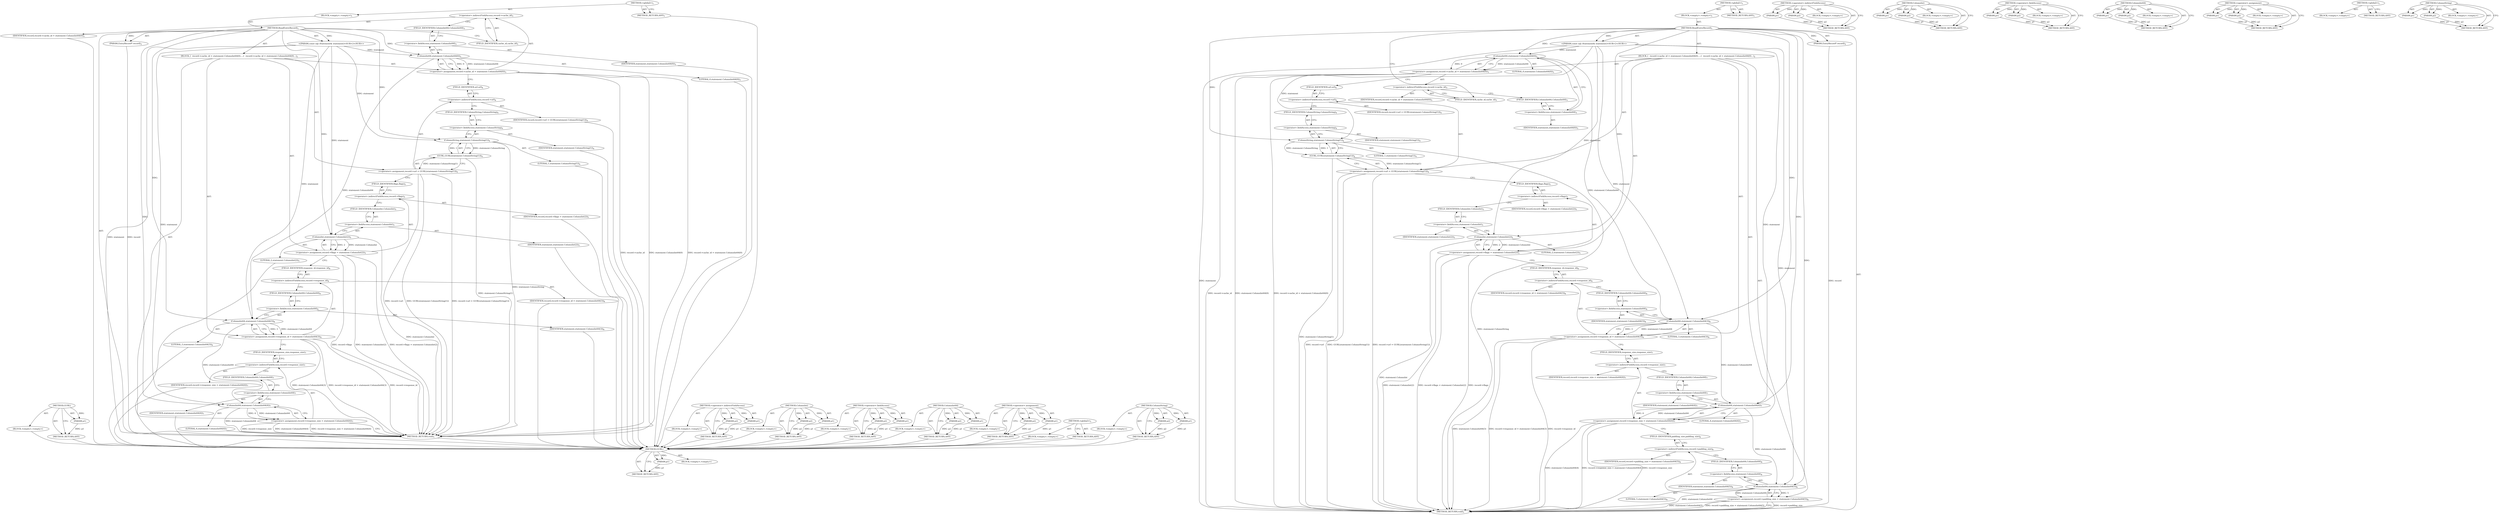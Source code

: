 digraph "ColumnString" {
vulnerable_99 [label=<(METHOD,GURL)>];
vulnerable_100 [label=<(PARAM,p1)>];
vulnerable_101 [label=<(BLOCK,&lt;empty&gt;,&lt;empty&gt;)>];
vulnerable_102 [label=<(METHOD_RETURN,ANY)>];
vulnerable_6 [label=<(METHOD,&lt;global&gt;)<SUB>1</SUB>>];
vulnerable_7 [label=<(BLOCK,&lt;empty&gt;,&lt;empty&gt;)<SUB>1</SUB>>];
vulnerable_8 [label=<(METHOD,ReadEntryRecord)<SUB>1</SUB>>];
vulnerable_9 [label="<(PARAM,const sql::Statement&amp; statement)<SUB>2</SUB>>"];
vulnerable_10 [label=<(PARAM,EntryRecord* record)<SUB>2</SUB>>];
vulnerable_11 [label=<(BLOCK,{
  record-&gt;cache_id = statement.ColumnInt64(0)...,{
  record-&gt;cache_id = statement.ColumnInt64(0)...)<SUB>2</SUB>>];
vulnerable_12 [label=<(&lt;operator&gt;.assignment,record-&gt;cache_id = statement.ColumnInt64(0))<SUB>3</SUB>>];
vulnerable_13 [label=<(&lt;operator&gt;.indirectFieldAccess,record-&gt;cache_id)<SUB>3</SUB>>];
vulnerable_14 [label=<(IDENTIFIER,record,record-&gt;cache_id = statement.ColumnInt64(0))<SUB>3</SUB>>];
vulnerable_15 [label=<(FIELD_IDENTIFIER,cache_id,cache_id)<SUB>3</SUB>>];
vulnerable_16 [label=<(ColumnInt64,statement.ColumnInt64(0))<SUB>3</SUB>>];
vulnerable_17 [label=<(&lt;operator&gt;.fieldAccess,statement.ColumnInt64)<SUB>3</SUB>>];
vulnerable_18 [label=<(IDENTIFIER,statement,statement.ColumnInt64(0))<SUB>3</SUB>>];
vulnerable_19 [label=<(FIELD_IDENTIFIER,ColumnInt64,ColumnInt64)<SUB>3</SUB>>];
vulnerable_20 [label=<(LITERAL,0,statement.ColumnInt64(0))<SUB>3</SUB>>];
vulnerable_21 [label=<(&lt;operator&gt;.assignment,record-&gt;url = GURL(statement.ColumnString(1)))<SUB>4</SUB>>];
vulnerable_22 [label=<(&lt;operator&gt;.indirectFieldAccess,record-&gt;url)<SUB>4</SUB>>];
vulnerable_23 [label=<(IDENTIFIER,record,record-&gt;url = GURL(statement.ColumnString(1)))<SUB>4</SUB>>];
vulnerable_24 [label=<(FIELD_IDENTIFIER,url,url)<SUB>4</SUB>>];
vulnerable_25 [label=<(GURL,GURL(statement.ColumnString(1)))<SUB>4</SUB>>];
vulnerable_26 [label=<(ColumnString,statement.ColumnString(1))<SUB>4</SUB>>];
vulnerable_27 [label=<(&lt;operator&gt;.fieldAccess,statement.ColumnString)<SUB>4</SUB>>];
vulnerable_28 [label=<(IDENTIFIER,statement,statement.ColumnString(1))<SUB>4</SUB>>];
vulnerable_29 [label=<(FIELD_IDENTIFIER,ColumnString,ColumnString)<SUB>4</SUB>>];
vulnerable_30 [label=<(LITERAL,1,statement.ColumnString(1))<SUB>4</SUB>>];
vulnerable_31 [label=<(&lt;operator&gt;.assignment,record-&gt;flags = statement.ColumnInt(2))<SUB>5</SUB>>];
vulnerable_32 [label=<(&lt;operator&gt;.indirectFieldAccess,record-&gt;flags)<SUB>5</SUB>>];
vulnerable_33 [label=<(IDENTIFIER,record,record-&gt;flags = statement.ColumnInt(2))<SUB>5</SUB>>];
vulnerable_34 [label=<(FIELD_IDENTIFIER,flags,flags)<SUB>5</SUB>>];
vulnerable_35 [label=<(ColumnInt,statement.ColumnInt(2))<SUB>5</SUB>>];
vulnerable_36 [label=<(&lt;operator&gt;.fieldAccess,statement.ColumnInt)<SUB>5</SUB>>];
vulnerable_37 [label=<(IDENTIFIER,statement,statement.ColumnInt(2))<SUB>5</SUB>>];
vulnerable_38 [label=<(FIELD_IDENTIFIER,ColumnInt,ColumnInt)<SUB>5</SUB>>];
vulnerable_39 [label=<(LITERAL,2,statement.ColumnInt(2))<SUB>5</SUB>>];
vulnerable_40 [label=<(&lt;operator&gt;.assignment,record-&gt;response_id = statement.ColumnInt64(3))<SUB>6</SUB>>];
vulnerable_41 [label=<(&lt;operator&gt;.indirectFieldAccess,record-&gt;response_id)<SUB>6</SUB>>];
vulnerable_42 [label=<(IDENTIFIER,record,record-&gt;response_id = statement.ColumnInt64(3))<SUB>6</SUB>>];
vulnerable_43 [label=<(FIELD_IDENTIFIER,response_id,response_id)<SUB>6</SUB>>];
vulnerable_44 [label=<(ColumnInt64,statement.ColumnInt64(3))<SUB>6</SUB>>];
vulnerable_45 [label=<(&lt;operator&gt;.fieldAccess,statement.ColumnInt64)<SUB>6</SUB>>];
vulnerable_46 [label=<(IDENTIFIER,statement,statement.ColumnInt64(3))<SUB>6</SUB>>];
vulnerable_47 [label=<(FIELD_IDENTIFIER,ColumnInt64,ColumnInt64)<SUB>6</SUB>>];
vulnerable_48 [label=<(LITERAL,3,statement.ColumnInt64(3))<SUB>6</SUB>>];
vulnerable_49 [label=<(&lt;operator&gt;.assignment,record-&gt;response_size = statement.ColumnInt64(4))<SUB>7</SUB>>];
vulnerable_50 [label=<(&lt;operator&gt;.indirectFieldAccess,record-&gt;response_size)<SUB>7</SUB>>];
vulnerable_51 [label=<(IDENTIFIER,record,record-&gt;response_size = statement.ColumnInt64(4))<SUB>7</SUB>>];
vulnerable_52 [label=<(FIELD_IDENTIFIER,response_size,response_size)<SUB>7</SUB>>];
vulnerable_53 [label=<(ColumnInt64,statement.ColumnInt64(4))<SUB>7</SUB>>];
vulnerable_54 [label=<(&lt;operator&gt;.fieldAccess,statement.ColumnInt64)<SUB>7</SUB>>];
vulnerable_55 [label=<(IDENTIFIER,statement,statement.ColumnInt64(4))<SUB>7</SUB>>];
vulnerable_56 [label=<(FIELD_IDENTIFIER,ColumnInt64,ColumnInt64)<SUB>7</SUB>>];
vulnerable_57 [label=<(LITERAL,4,statement.ColumnInt64(4))<SUB>7</SUB>>];
vulnerable_58 [label=<(METHOD_RETURN,void)<SUB>1</SUB>>];
vulnerable_60 [label=<(METHOD_RETURN,ANY)<SUB>1</SUB>>];
vulnerable_84 [label=<(METHOD,&lt;operator&gt;.indirectFieldAccess)>];
vulnerable_85 [label=<(PARAM,p1)>];
vulnerable_86 [label=<(PARAM,p2)>];
vulnerable_87 [label=<(BLOCK,&lt;empty&gt;,&lt;empty&gt;)>];
vulnerable_88 [label=<(METHOD_RETURN,ANY)>];
vulnerable_108 [label=<(METHOD,ColumnInt)>];
vulnerable_109 [label=<(PARAM,p1)>];
vulnerable_110 [label=<(PARAM,p2)>];
vulnerable_111 [label=<(BLOCK,&lt;empty&gt;,&lt;empty&gt;)>];
vulnerable_112 [label=<(METHOD_RETURN,ANY)>];
vulnerable_94 [label=<(METHOD,&lt;operator&gt;.fieldAccess)>];
vulnerable_95 [label=<(PARAM,p1)>];
vulnerable_96 [label=<(PARAM,p2)>];
vulnerable_97 [label=<(BLOCK,&lt;empty&gt;,&lt;empty&gt;)>];
vulnerable_98 [label=<(METHOD_RETURN,ANY)>];
vulnerable_89 [label=<(METHOD,ColumnInt64)>];
vulnerable_90 [label=<(PARAM,p1)>];
vulnerable_91 [label=<(PARAM,p2)>];
vulnerable_92 [label=<(BLOCK,&lt;empty&gt;,&lt;empty&gt;)>];
vulnerable_93 [label=<(METHOD_RETURN,ANY)>];
vulnerable_79 [label=<(METHOD,&lt;operator&gt;.assignment)>];
vulnerable_80 [label=<(PARAM,p1)>];
vulnerable_81 [label=<(PARAM,p2)>];
vulnerable_82 [label=<(BLOCK,&lt;empty&gt;,&lt;empty&gt;)>];
vulnerable_83 [label=<(METHOD_RETURN,ANY)>];
vulnerable_73 [label=<(METHOD,&lt;global&gt;)<SUB>1</SUB>>];
vulnerable_74 [label=<(BLOCK,&lt;empty&gt;,&lt;empty&gt;)>];
vulnerable_75 [label=<(METHOD_RETURN,ANY)>];
vulnerable_103 [label=<(METHOD,ColumnString)>];
vulnerable_104 [label=<(PARAM,p1)>];
vulnerable_105 [label=<(PARAM,p2)>];
vulnerable_106 [label=<(BLOCK,&lt;empty&gt;,&lt;empty&gt;)>];
vulnerable_107 [label=<(METHOD_RETURN,ANY)>];
fixed_108 [label=<(METHOD,GURL)>];
fixed_109 [label=<(PARAM,p1)>];
fixed_110 [label=<(BLOCK,&lt;empty&gt;,&lt;empty&gt;)>];
fixed_111 [label=<(METHOD_RETURN,ANY)>];
fixed_6 [label=<(METHOD,&lt;global&gt;)<SUB>1</SUB>>];
fixed_7 [label=<(BLOCK,&lt;empty&gt;,&lt;empty&gt;)<SUB>1</SUB>>];
fixed_8 [label=<(METHOD,ReadEntryRecord)<SUB>1</SUB>>];
fixed_9 [label="<(PARAM,const sql::Statement&amp; statement)<SUB>2</SUB>>"];
fixed_10 [label=<(PARAM,EntryRecord* record)<SUB>2</SUB>>];
fixed_11 [label=<(BLOCK,{
  record-&gt;cache_id = statement.ColumnInt64(0)...,{
  record-&gt;cache_id = statement.ColumnInt64(0)...)<SUB>2</SUB>>];
fixed_12 [label=<(&lt;operator&gt;.assignment,record-&gt;cache_id = statement.ColumnInt64(0))<SUB>3</SUB>>];
fixed_13 [label=<(&lt;operator&gt;.indirectFieldAccess,record-&gt;cache_id)<SUB>3</SUB>>];
fixed_14 [label=<(IDENTIFIER,record,record-&gt;cache_id = statement.ColumnInt64(0))<SUB>3</SUB>>];
fixed_15 [label=<(FIELD_IDENTIFIER,cache_id,cache_id)<SUB>3</SUB>>];
fixed_16 [label=<(ColumnInt64,statement.ColumnInt64(0))<SUB>3</SUB>>];
fixed_17 [label=<(&lt;operator&gt;.fieldAccess,statement.ColumnInt64)<SUB>3</SUB>>];
fixed_18 [label=<(IDENTIFIER,statement,statement.ColumnInt64(0))<SUB>3</SUB>>];
fixed_19 [label=<(FIELD_IDENTIFIER,ColumnInt64,ColumnInt64)<SUB>3</SUB>>];
fixed_20 [label=<(LITERAL,0,statement.ColumnInt64(0))<SUB>3</SUB>>];
fixed_21 [label=<(&lt;operator&gt;.assignment,record-&gt;url = GURL(statement.ColumnString(1)))<SUB>4</SUB>>];
fixed_22 [label=<(&lt;operator&gt;.indirectFieldAccess,record-&gt;url)<SUB>4</SUB>>];
fixed_23 [label=<(IDENTIFIER,record,record-&gt;url = GURL(statement.ColumnString(1)))<SUB>4</SUB>>];
fixed_24 [label=<(FIELD_IDENTIFIER,url,url)<SUB>4</SUB>>];
fixed_25 [label=<(GURL,GURL(statement.ColumnString(1)))<SUB>4</SUB>>];
fixed_26 [label=<(ColumnString,statement.ColumnString(1))<SUB>4</SUB>>];
fixed_27 [label=<(&lt;operator&gt;.fieldAccess,statement.ColumnString)<SUB>4</SUB>>];
fixed_28 [label=<(IDENTIFIER,statement,statement.ColumnString(1))<SUB>4</SUB>>];
fixed_29 [label=<(FIELD_IDENTIFIER,ColumnString,ColumnString)<SUB>4</SUB>>];
fixed_30 [label=<(LITERAL,1,statement.ColumnString(1))<SUB>4</SUB>>];
fixed_31 [label=<(&lt;operator&gt;.assignment,record-&gt;flags = statement.ColumnInt(2))<SUB>5</SUB>>];
fixed_32 [label=<(&lt;operator&gt;.indirectFieldAccess,record-&gt;flags)<SUB>5</SUB>>];
fixed_33 [label=<(IDENTIFIER,record,record-&gt;flags = statement.ColumnInt(2))<SUB>5</SUB>>];
fixed_34 [label=<(FIELD_IDENTIFIER,flags,flags)<SUB>5</SUB>>];
fixed_35 [label=<(ColumnInt,statement.ColumnInt(2))<SUB>5</SUB>>];
fixed_36 [label=<(&lt;operator&gt;.fieldAccess,statement.ColumnInt)<SUB>5</SUB>>];
fixed_37 [label=<(IDENTIFIER,statement,statement.ColumnInt(2))<SUB>5</SUB>>];
fixed_38 [label=<(FIELD_IDENTIFIER,ColumnInt,ColumnInt)<SUB>5</SUB>>];
fixed_39 [label=<(LITERAL,2,statement.ColumnInt(2))<SUB>5</SUB>>];
fixed_40 [label=<(&lt;operator&gt;.assignment,record-&gt;response_id = statement.ColumnInt64(3))<SUB>6</SUB>>];
fixed_41 [label=<(&lt;operator&gt;.indirectFieldAccess,record-&gt;response_id)<SUB>6</SUB>>];
fixed_42 [label=<(IDENTIFIER,record,record-&gt;response_id = statement.ColumnInt64(3))<SUB>6</SUB>>];
fixed_43 [label=<(FIELD_IDENTIFIER,response_id,response_id)<SUB>6</SUB>>];
fixed_44 [label=<(ColumnInt64,statement.ColumnInt64(3))<SUB>6</SUB>>];
fixed_45 [label=<(&lt;operator&gt;.fieldAccess,statement.ColumnInt64)<SUB>6</SUB>>];
fixed_46 [label=<(IDENTIFIER,statement,statement.ColumnInt64(3))<SUB>6</SUB>>];
fixed_47 [label=<(FIELD_IDENTIFIER,ColumnInt64,ColumnInt64)<SUB>6</SUB>>];
fixed_48 [label=<(LITERAL,3,statement.ColumnInt64(3))<SUB>6</SUB>>];
fixed_49 [label=<(&lt;operator&gt;.assignment,record-&gt;response_size = statement.ColumnInt64(4))<SUB>7</SUB>>];
fixed_50 [label=<(&lt;operator&gt;.indirectFieldAccess,record-&gt;response_size)<SUB>7</SUB>>];
fixed_51 [label=<(IDENTIFIER,record,record-&gt;response_size = statement.ColumnInt64(4))<SUB>7</SUB>>];
fixed_52 [label=<(FIELD_IDENTIFIER,response_size,response_size)<SUB>7</SUB>>];
fixed_53 [label=<(ColumnInt64,statement.ColumnInt64(4))<SUB>7</SUB>>];
fixed_54 [label=<(&lt;operator&gt;.fieldAccess,statement.ColumnInt64)<SUB>7</SUB>>];
fixed_55 [label=<(IDENTIFIER,statement,statement.ColumnInt64(4))<SUB>7</SUB>>];
fixed_56 [label=<(FIELD_IDENTIFIER,ColumnInt64,ColumnInt64)<SUB>7</SUB>>];
fixed_57 [label=<(LITERAL,4,statement.ColumnInt64(4))<SUB>7</SUB>>];
fixed_58 [label=<(&lt;operator&gt;.assignment,record-&gt;padding_size = statement.ColumnInt64(5))<SUB>8</SUB>>];
fixed_59 [label=<(&lt;operator&gt;.indirectFieldAccess,record-&gt;padding_size)<SUB>8</SUB>>];
fixed_60 [label=<(IDENTIFIER,record,record-&gt;padding_size = statement.ColumnInt64(5))<SUB>8</SUB>>];
fixed_61 [label=<(FIELD_IDENTIFIER,padding_size,padding_size)<SUB>8</SUB>>];
fixed_62 [label=<(ColumnInt64,statement.ColumnInt64(5))<SUB>8</SUB>>];
fixed_63 [label=<(&lt;operator&gt;.fieldAccess,statement.ColumnInt64)<SUB>8</SUB>>];
fixed_64 [label=<(IDENTIFIER,statement,statement.ColumnInt64(5))<SUB>8</SUB>>];
fixed_65 [label=<(FIELD_IDENTIFIER,ColumnInt64,ColumnInt64)<SUB>8</SUB>>];
fixed_66 [label=<(LITERAL,5,statement.ColumnInt64(5))<SUB>8</SUB>>];
fixed_67 [label=<(METHOD_RETURN,void)<SUB>1</SUB>>];
fixed_69 [label=<(METHOD_RETURN,ANY)<SUB>1</SUB>>];
fixed_93 [label=<(METHOD,&lt;operator&gt;.indirectFieldAccess)>];
fixed_94 [label=<(PARAM,p1)>];
fixed_95 [label=<(PARAM,p2)>];
fixed_96 [label=<(BLOCK,&lt;empty&gt;,&lt;empty&gt;)>];
fixed_97 [label=<(METHOD_RETURN,ANY)>];
fixed_117 [label=<(METHOD,ColumnInt)>];
fixed_118 [label=<(PARAM,p1)>];
fixed_119 [label=<(PARAM,p2)>];
fixed_120 [label=<(BLOCK,&lt;empty&gt;,&lt;empty&gt;)>];
fixed_121 [label=<(METHOD_RETURN,ANY)>];
fixed_103 [label=<(METHOD,&lt;operator&gt;.fieldAccess)>];
fixed_104 [label=<(PARAM,p1)>];
fixed_105 [label=<(PARAM,p2)>];
fixed_106 [label=<(BLOCK,&lt;empty&gt;,&lt;empty&gt;)>];
fixed_107 [label=<(METHOD_RETURN,ANY)>];
fixed_98 [label=<(METHOD,ColumnInt64)>];
fixed_99 [label=<(PARAM,p1)>];
fixed_100 [label=<(PARAM,p2)>];
fixed_101 [label=<(BLOCK,&lt;empty&gt;,&lt;empty&gt;)>];
fixed_102 [label=<(METHOD_RETURN,ANY)>];
fixed_88 [label=<(METHOD,&lt;operator&gt;.assignment)>];
fixed_89 [label=<(PARAM,p1)>];
fixed_90 [label=<(PARAM,p2)>];
fixed_91 [label=<(BLOCK,&lt;empty&gt;,&lt;empty&gt;)>];
fixed_92 [label=<(METHOD_RETURN,ANY)>];
fixed_82 [label=<(METHOD,&lt;global&gt;)<SUB>1</SUB>>];
fixed_83 [label=<(BLOCK,&lt;empty&gt;,&lt;empty&gt;)>];
fixed_84 [label=<(METHOD_RETURN,ANY)>];
fixed_112 [label=<(METHOD,ColumnString)>];
fixed_113 [label=<(PARAM,p1)>];
fixed_114 [label=<(PARAM,p2)>];
fixed_115 [label=<(BLOCK,&lt;empty&gt;,&lt;empty&gt;)>];
fixed_116 [label=<(METHOD_RETURN,ANY)>];
vulnerable_99 -> vulnerable_100  [key=0, label="AST: "];
vulnerable_99 -> vulnerable_100  [key=1, label="DDG: "];
vulnerable_99 -> vulnerable_101  [key=0, label="AST: "];
vulnerable_99 -> vulnerable_102  [key=0, label="AST: "];
vulnerable_99 -> vulnerable_102  [key=1, label="CFG: "];
vulnerable_100 -> vulnerable_102  [key=0, label="DDG: p1"];
vulnerable_101 -> fixed_108  [key=0];
vulnerable_102 -> fixed_108  [key=0];
vulnerable_6 -> vulnerable_7  [key=0, label="AST: "];
vulnerable_6 -> vulnerable_60  [key=0, label="AST: "];
vulnerable_6 -> vulnerable_60  [key=1, label="CFG: "];
vulnerable_7 -> vulnerable_8  [key=0, label="AST: "];
vulnerable_8 -> vulnerable_9  [key=0, label="AST: "];
vulnerable_8 -> vulnerable_9  [key=1, label="DDG: "];
vulnerable_8 -> vulnerable_10  [key=0, label="AST: "];
vulnerable_8 -> vulnerable_10  [key=1, label="DDG: "];
vulnerable_8 -> vulnerable_11  [key=0, label="AST: "];
vulnerable_8 -> vulnerable_58  [key=0, label="AST: "];
vulnerable_8 -> vulnerable_15  [key=0, label="CFG: "];
vulnerable_8 -> vulnerable_16  [key=0, label="DDG: "];
vulnerable_8 -> vulnerable_35  [key=0, label="DDG: "];
vulnerable_8 -> vulnerable_44  [key=0, label="DDG: "];
vulnerable_8 -> vulnerable_53  [key=0, label="DDG: "];
vulnerable_8 -> vulnerable_26  [key=0, label="DDG: "];
vulnerable_9 -> vulnerable_58  [key=0, label="DDG: statement"];
vulnerable_9 -> vulnerable_16  [key=0, label="DDG: statement"];
vulnerable_9 -> vulnerable_35  [key=0, label="DDG: statement"];
vulnerable_9 -> vulnerable_44  [key=0, label="DDG: statement"];
vulnerable_9 -> vulnerable_53  [key=0, label="DDG: statement"];
vulnerable_9 -> vulnerable_26  [key=0, label="DDG: statement"];
vulnerable_10 -> vulnerable_58  [key=0, label="DDG: record"];
vulnerable_11 -> vulnerable_12  [key=0, label="AST: "];
vulnerable_11 -> vulnerable_21  [key=0, label="AST: "];
vulnerable_11 -> vulnerable_31  [key=0, label="AST: "];
vulnerable_11 -> vulnerable_40  [key=0, label="AST: "];
vulnerable_11 -> vulnerable_49  [key=0, label="AST: "];
vulnerable_12 -> vulnerable_13  [key=0, label="AST: "];
vulnerable_12 -> vulnerable_16  [key=0, label="AST: "];
vulnerable_12 -> vulnerable_24  [key=0, label="CFG: "];
vulnerable_12 -> vulnerable_58  [key=0, label="DDG: record-&gt;cache_id"];
vulnerable_12 -> vulnerable_58  [key=1, label="DDG: statement.ColumnInt64(0)"];
vulnerable_12 -> vulnerable_58  [key=2, label="DDG: record-&gt;cache_id = statement.ColumnInt64(0)"];
vulnerable_13 -> vulnerable_14  [key=0, label="AST: "];
vulnerable_13 -> vulnerable_15  [key=0, label="AST: "];
vulnerable_13 -> vulnerable_19  [key=0, label="CFG: "];
vulnerable_14 -> fixed_108  [key=0];
vulnerable_15 -> vulnerable_13  [key=0, label="CFG: "];
vulnerable_16 -> vulnerable_17  [key=0, label="AST: "];
vulnerable_16 -> vulnerable_20  [key=0, label="AST: "];
vulnerable_16 -> vulnerable_12  [key=0, label="CFG: "];
vulnerable_16 -> vulnerable_12  [key=1, label="DDG: statement.ColumnInt64"];
vulnerable_16 -> vulnerable_12  [key=2, label="DDG: 0"];
vulnerable_16 -> vulnerable_44  [key=0, label="DDG: statement.ColumnInt64"];
vulnerable_17 -> vulnerable_18  [key=0, label="AST: "];
vulnerable_17 -> vulnerable_19  [key=0, label="AST: "];
vulnerable_17 -> vulnerable_16  [key=0, label="CFG: "];
vulnerable_18 -> fixed_108  [key=0];
vulnerable_19 -> vulnerable_17  [key=0, label="CFG: "];
vulnerable_20 -> fixed_108  [key=0];
vulnerable_21 -> vulnerable_22  [key=0, label="AST: "];
vulnerable_21 -> vulnerable_25  [key=0, label="AST: "];
vulnerable_21 -> vulnerable_34  [key=0, label="CFG: "];
vulnerable_21 -> vulnerable_58  [key=0, label="DDG: record-&gt;url"];
vulnerable_21 -> vulnerable_58  [key=1, label="DDG: GURL(statement.ColumnString(1))"];
vulnerable_21 -> vulnerable_58  [key=2, label="DDG: record-&gt;url = GURL(statement.ColumnString(1))"];
vulnerable_22 -> vulnerable_23  [key=0, label="AST: "];
vulnerable_22 -> vulnerable_24  [key=0, label="AST: "];
vulnerable_22 -> vulnerable_29  [key=0, label="CFG: "];
vulnerable_23 -> fixed_108  [key=0];
vulnerable_24 -> vulnerable_22  [key=0, label="CFG: "];
vulnerable_25 -> vulnerable_26  [key=0, label="AST: "];
vulnerable_25 -> vulnerable_21  [key=0, label="CFG: "];
vulnerable_25 -> vulnerable_21  [key=1, label="DDG: statement.ColumnString(1)"];
vulnerable_25 -> vulnerable_58  [key=0, label="DDG: statement.ColumnString(1)"];
vulnerable_26 -> vulnerable_27  [key=0, label="AST: "];
vulnerable_26 -> vulnerable_30  [key=0, label="AST: "];
vulnerable_26 -> vulnerable_25  [key=0, label="CFG: "];
vulnerable_26 -> vulnerable_25  [key=1, label="DDG: statement.ColumnString"];
vulnerable_26 -> vulnerable_25  [key=2, label="DDG: 1"];
vulnerable_26 -> vulnerable_58  [key=0, label="DDG: statement.ColumnString"];
vulnerable_27 -> vulnerable_28  [key=0, label="AST: "];
vulnerable_27 -> vulnerable_29  [key=0, label="AST: "];
vulnerable_27 -> vulnerable_26  [key=0, label="CFG: "];
vulnerable_28 -> fixed_108  [key=0];
vulnerable_29 -> vulnerable_27  [key=0, label="CFG: "];
vulnerable_30 -> fixed_108  [key=0];
vulnerable_31 -> vulnerable_32  [key=0, label="AST: "];
vulnerable_31 -> vulnerable_35  [key=0, label="AST: "];
vulnerable_31 -> vulnerable_43  [key=0, label="CFG: "];
vulnerable_31 -> vulnerable_58  [key=0, label="DDG: record-&gt;flags"];
vulnerable_31 -> vulnerable_58  [key=1, label="DDG: statement.ColumnInt(2)"];
vulnerable_31 -> vulnerable_58  [key=2, label="DDG: record-&gt;flags = statement.ColumnInt(2)"];
vulnerable_32 -> vulnerable_33  [key=0, label="AST: "];
vulnerable_32 -> vulnerable_34  [key=0, label="AST: "];
vulnerable_32 -> vulnerable_38  [key=0, label="CFG: "];
vulnerable_33 -> fixed_108  [key=0];
vulnerable_34 -> vulnerable_32  [key=0, label="CFG: "];
vulnerable_35 -> vulnerable_36  [key=0, label="AST: "];
vulnerable_35 -> vulnerable_39  [key=0, label="AST: "];
vulnerable_35 -> vulnerable_31  [key=0, label="CFG: "];
vulnerable_35 -> vulnerable_31  [key=1, label="DDG: statement.ColumnInt"];
vulnerable_35 -> vulnerable_31  [key=2, label="DDG: 2"];
vulnerable_35 -> vulnerable_58  [key=0, label="DDG: statement.ColumnInt"];
vulnerable_36 -> vulnerable_37  [key=0, label="AST: "];
vulnerable_36 -> vulnerable_38  [key=0, label="AST: "];
vulnerable_36 -> vulnerable_35  [key=0, label="CFG: "];
vulnerable_37 -> fixed_108  [key=0];
vulnerable_38 -> vulnerable_36  [key=0, label="CFG: "];
vulnerable_39 -> fixed_108  [key=0];
vulnerable_40 -> vulnerable_41  [key=0, label="AST: "];
vulnerable_40 -> vulnerable_44  [key=0, label="AST: "];
vulnerable_40 -> vulnerable_52  [key=0, label="CFG: "];
vulnerable_40 -> vulnerable_58  [key=0, label="DDG: record-&gt;response_id"];
vulnerable_40 -> vulnerable_58  [key=1, label="DDG: statement.ColumnInt64(3)"];
vulnerable_40 -> vulnerable_58  [key=2, label="DDG: record-&gt;response_id = statement.ColumnInt64(3)"];
vulnerable_41 -> vulnerable_42  [key=0, label="AST: "];
vulnerable_41 -> vulnerable_43  [key=0, label="AST: "];
vulnerable_41 -> vulnerable_47  [key=0, label="CFG: "];
vulnerable_42 -> fixed_108  [key=0];
vulnerable_43 -> vulnerable_41  [key=0, label="CFG: "];
vulnerable_44 -> vulnerable_45  [key=0, label="AST: "];
vulnerable_44 -> vulnerable_48  [key=0, label="AST: "];
vulnerable_44 -> vulnerable_40  [key=0, label="CFG: "];
vulnerable_44 -> vulnerable_40  [key=1, label="DDG: statement.ColumnInt64"];
vulnerable_44 -> vulnerable_40  [key=2, label="DDG: 3"];
vulnerable_44 -> vulnerable_53  [key=0, label="DDG: statement.ColumnInt64"];
vulnerable_45 -> vulnerable_46  [key=0, label="AST: "];
vulnerable_45 -> vulnerable_47  [key=0, label="AST: "];
vulnerable_45 -> vulnerable_44  [key=0, label="CFG: "];
vulnerable_46 -> fixed_108  [key=0];
vulnerable_47 -> vulnerable_45  [key=0, label="CFG: "];
vulnerable_48 -> fixed_108  [key=0];
vulnerable_49 -> vulnerable_50  [key=0, label="AST: "];
vulnerable_49 -> vulnerable_53  [key=0, label="AST: "];
vulnerable_49 -> vulnerable_58  [key=0, label="CFG: "];
vulnerable_49 -> vulnerable_58  [key=1, label="DDG: record-&gt;response_size"];
vulnerable_49 -> vulnerable_58  [key=2, label="DDG: statement.ColumnInt64(4)"];
vulnerable_49 -> vulnerable_58  [key=3, label="DDG: record-&gt;response_size = statement.ColumnInt64(4)"];
vulnerable_50 -> vulnerable_51  [key=0, label="AST: "];
vulnerable_50 -> vulnerable_52  [key=0, label="AST: "];
vulnerable_50 -> vulnerable_56  [key=0, label="CFG: "];
vulnerable_51 -> fixed_108  [key=0];
vulnerable_52 -> vulnerable_50  [key=0, label="CFG: "];
vulnerable_53 -> vulnerable_54  [key=0, label="AST: "];
vulnerable_53 -> vulnerable_57  [key=0, label="AST: "];
vulnerable_53 -> vulnerable_49  [key=0, label="CFG: "];
vulnerable_53 -> vulnerable_49  [key=1, label="DDG: statement.ColumnInt64"];
vulnerable_53 -> vulnerable_49  [key=2, label="DDG: 4"];
vulnerable_53 -> vulnerable_58  [key=0, label="DDG: statement.ColumnInt64"];
vulnerable_54 -> vulnerable_55  [key=0, label="AST: "];
vulnerable_54 -> vulnerable_56  [key=0, label="AST: "];
vulnerable_54 -> vulnerable_53  [key=0, label="CFG: "];
vulnerable_55 -> fixed_108  [key=0];
vulnerable_56 -> vulnerable_54  [key=0, label="CFG: "];
vulnerable_57 -> fixed_108  [key=0];
vulnerable_58 -> fixed_108  [key=0];
vulnerable_60 -> fixed_108  [key=0];
vulnerable_84 -> vulnerable_85  [key=0, label="AST: "];
vulnerable_84 -> vulnerable_85  [key=1, label="DDG: "];
vulnerable_84 -> vulnerable_87  [key=0, label="AST: "];
vulnerable_84 -> vulnerable_86  [key=0, label="AST: "];
vulnerable_84 -> vulnerable_86  [key=1, label="DDG: "];
vulnerable_84 -> vulnerable_88  [key=0, label="AST: "];
vulnerable_84 -> vulnerable_88  [key=1, label="CFG: "];
vulnerable_85 -> vulnerable_88  [key=0, label="DDG: p1"];
vulnerable_86 -> vulnerable_88  [key=0, label="DDG: p2"];
vulnerable_87 -> fixed_108  [key=0];
vulnerable_88 -> fixed_108  [key=0];
vulnerable_108 -> vulnerable_109  [key=0, label="AST: "];
vulnerable_108 -> vulnerable_109  [key=1, label="DDG: "];
vulnerable_108 -> vulnerable_111  [key=0, label="AST: "];
vulnerable_108 -> vulnerable_110  [key=0, label="AST: "];
vulnerable_108 -> vulnerable_110  [key=1, label="DDG: "];
vulnerable_108 -> vulnerable_112  [key=0, label="AST: "];
vulnerable_108 -> vulnerable_112  [key=1, label="CFG: "];
vulnerable_109 -> vulnerable_112  [key=0, label="DDG: p1"];
vulnerable_110 -> vulnerable_112  [key=0, label="DDG: p2"];
vulnerable_111 -> fixed_108  [key=0];
vulnerable_112 -> fixed_108  [key=0];
vulnerable_94 -> vulnerable_95  [key=0, label="AST: "];
vulnerable_94 -> vulnerable_95  [key=1, label="DDG: "];
vulnerable_94 -> vulnerable_97  [key=0, label="AST: "];
vulnerable_94 -> vulnerable_96  [key=0, label="AST: "];
vulnerable_94 -> vulnerable_96  [key=1, label="DDG: "];
vulnerable_94 -> vulnerable_98  [key=0, label="AST: "];
vulnerable_94 -> vulnerable_98  [key=1, label="CFG: "];
vulnerable_95 -> vulnerable_98  [key=0, label="DDG: p1"];
vulnerable_96 -> vulnerable_98  [key=0, label="DDG: p2"];
vulnerable_97 -> fixed_108  [key=0];
vulnerable_98 -> fixed_108  [key=0];
vulnerable_89 -> vulnerable_90  [key=0, label="AST: "];
vulnerable_89 -> vulnerable_90  [key=1, label="DDG: "];
vulnerable_89 -> vulnerable_92  [key=0, label="AST: "];
vulnerable_89 -> vulnerable_91  [key=0, label="AST: "];
vulnerable_89 -> vulnerable_91  [key=1, label="DDG: "];
vulnerable_89 -> vulnerable_93  [key=0, label="AST: "];
vulnerable_89 -> vulnerable_93  [key=1, label="CFG: "];
vulnerable_90 -> vulnerable_93  [key=0, label="DDG: p1"];
vulnerable_91 -> vulnerable_93  [key=0, label="DDG: p2"];
vulnerable_92 -> fixed_108  [key=0];
vulnerable_93 -> fixed_108  [key=0];
vulnerable_79 -> vulnerable_80  [key=0, label="AST: "];
vulnerable_79 -> vulnerable_80  [key=1, label="DDG: "];
vulnerable_79 -> vulnerable_82  [key=0, label="AST: "];
vulnerable_79 -> vulnerable_81  [key=0, label="AST: "];
vulnerable_79 -> vulnerable_81  [key=1, label="DDG: "];
vulnerable_79 -> vulnerable_83  [key=0, label="AST: "];
vulnerable_79 -> vulnerable_83  [key=1, label="CFG: "];
vulnerable_80 -> vulnerable_83  [key=0, label="DDG: p1"];
vulnerable_81 -> vulnerable_83  [key=0, label="DDG: p2"];
vulnerable_82 -> fixed_108  [key=0];
vulnerable_83 -> fixed_108  [key=0];
vulnerable_73 -> vulnerable_74  [key=0, label="AST: "];
vulnerable_73 -> vulnerable_75  [key=0, label="AST: "];
vulnerable_73 -> vulnerable_75  [key=1, label="CFG: "];
vulnerable_74 -> fixed_108  [key=0];
vulnerable_75 -> fixed_108  [key=0];
vulnerable_103 -> vulnerable_104  [key=0, label="AST: "];
vulnerable_103 -> vulnerable_104  [key=1, label="DDG: "];
vulnerable_103 -> vulnerable_106  [key=0, label="AST: "];
vulnerable_103 -> vulnerable_105  [key=0, label="AST: "];
vulnerable_103 -> vulnerable_105  [key=1, label="DDG: "];
vulnerable_103 -> vulnerable_107  [key=0, label="AST: "];
vulnerable_103 -> vulnerable_107  [key=1, label="CFG: "];
vulnerable_104 -> vulnerable_107  [key=0, label="DDG: p1"];
vulnerable_105 -> vulnerable_107  [key=0, label="DDG: p2"];
vulnerable_106 -> fixed_108  [key=0];
vulnerable_107 -> fixed_108  [key=0];
fixed_108 -> fixed_109  [key=0, label="AST: "];
fixed_108 -> fixed_109  [key=1, label="DDG: "];
fixed_108 -> fixed_110  [key=0, label="AST: "];
fixed_108 -> fixed_111  [key=0, label="AST: "];
fixed_108 -> fixed_111  [key=1, label="CFG: "];
fixed_109 -> fixed_111  [key=0, label="DDG: p1"];
fixed_6 -> fixed_7  [key=0, label="AST: "];
fixed_6 -> fixed_69  [key=0, label="AST: "];
fixed_6 -> fixed_69  [key=1, label="CFG: "];
fixed_7 -> fixed_8  [key=0, label="AST: "];
fixed_8 -> fixed_9  [key=0, label="AST: "];
fixed_8 -> fixed_9  [key=1, label="DDG: "];
fixed_8 -> fixed_10  [key=0, label="AST: "];
fixed_8 -> fixed_10  [key=1, label="DDG: "];
fixed_8 -> fixed_11  [key=0, label="AST: "];
fixed_8 -> fixed_67  [key=0, label="AST: "];
fixed_8 -> fixed_15  [key=0, label="CFG: "];
fixed_8 -> fixed_16  [key=0, label="DDG: "];
fixed_8 -> fixed_35  [key=0, label="DDG: "];
fixed_8 -> fixed_44  [key=0, label="DDG: "];
fixed_8 -> fixed_53  [key=0, label="DDG: "];
fixed_8 -> fixed_62  [key=0, label="DDG: "];
fixed_8 -> fixed_26  [key=0, label="DDG: "];
fixed_9 -> fixed_67  [key=0, label="DDG: statement"];
fixed_9 -> fixed_16  [key=0, label="DDG: statement"];
fixed_9 -> fixed_35  [key=0, label="DDG: statement"];
fixed_9 -> fixed_44  [key=0, label="DDG: statement"];
fixed_9 -> fixed_53  [key=0, label="DDG: statement"];
fixed_9 -> fixed_62  [key=0, label="DDG: statement"];
fixed_9 -> fixed_26  [key=0, label="DDG: statement"];
fixed_10 -> fixed_67  [key=0, label="DDG: record"];
fixed_11 -> fixed_12  [key=0, label="AST: "];
fixed_11 -> fixed_21  [key=0, label="AST: "];
fixed_11 -> fixed_31  [key=0, label="AST: "];
fixed_11 -> fixed_40  [key=0, label="AST: "];
fixed_11 -> fixed_49  [key=0, label="AST: "];
fixed_11 -> fixed_58  [key=0, label="AST: "];
fixed_12 -> fixed_13  [key=0, label="AST: "];
fixed_12 -> fixed_16  [key=0, label="AST: "];
fixed_12 -> fixed_24  [key=0, label="CFG: "];
fixed_12 -> fixed_67  [key=0, label="DDG: record-&gt;cache_id"];
fixed_12 -> fixed_67  [key=1, label="DDG: statement.ColumnInt64(0)"];
fixed_12 -> fixed_67  [key=2, label="DDG: record-&gt;cache_id = statement.ColumnInt64(0)"];
fixed_13 -> fixed_14  [key=0, label="AST: "];
fixed_13 -> fixed_15  [key=0, label="AST: "];
fixed_13 -> fixed_19  [key=0, label="CFG: "];
fixed_15 -> fixed_13  [key=0, label="CFG: "];
fixed_16 -> fixed_17  [key=0, label="AST: "];
fixed_16 -> fixed_20  [key=0, label="AST: "];
fixed_16 -> fixed_12  [key=0, label="CFG: "];
fixed_16 -> fixed_12  [key=1, label="DDG: statement.ColumnInt64"];
fixed_16 -> fixed_12  [key=2, label="DDG: 0"];
fixed_16 -> fixed_44  [key=0, label="DDG: statement.ColumnInt64"];
fixed_17 -> fixed_18  [key=0, label="AST: "];
fixed_17 -> fixed_19  [key=0, label="AST: "];
fixed_17 -> fixed_16  [key=0, label="CFG: "];
fixed_19 -> fixed_17  [key=0, label="CFG: "];
fixed_21 -> fixed_22  [key=0, label="AST: "];
fixed_21 -> fixed_25  [key=0, label="AST: "];
fixed_21 -> fixed_34  [key=0, label="CFG: "];
fixed_21 -> fixed_67  [key=0, label="DDG: record-&gt;url"];
fixed_21 -> fixed_67  [key=1, label="DDG: GURL(statement.ColumnString(1))"];
fixed_21 -> fixed_67  [key=2, label="DDG: record-&gt;url = GURL(statement.ColumnString(1))"];
fixed_22 -> fixed_23  [key=0, label="AST: "];
fixed_22 -> fixed_24  [key=0, label="AST: "];
fixed_22 -> fixed_29  [key=0, label="CFG: "];
fixed_24 -> fixed_22  [key=0, label="CFG: "];
fixed_25 -> fixed_26  [key=0, label="AST: "];
fixed_25 -> fixed_21  [key=0, label="CFG: "];
fixed_25 -> fixed_21  [key=1, label="DDG: statement.ColumnString(1)"];
fixed_25 -> fixed_67  [key=0, label="DDG: statement.ColumnString(1)"];
fixed_26 -> fixed_27  [key=0, label="AST: "];
fixed_26 -> fixed_30  [key=0, label="AST: "];
fixed_26 -> fixed_25  [key=0, label="CFG: "];
fixed_26 -> fixed_25  [key=1, label="DDG: statement.ColumnString"];
fixed_26 -> fixed_25  [key=2, label="DDG: 1"];
fixed_26 -> fixed_67  [key=0, label="DDG: statement.ColumnString"];
fixed_27 -> fixed_28  [key=0, label="AST: "];
fixed_27 -> fixed_29  [key=0, label="AST: "];
fixed_27 -> fixed_26  [key=0, label="CFG: "];
fixed_29 -> fixed_27  [key=0, label="CFG: "];
fixed_31 -> fixed_32  [key=0, label="AST: "];
fixed_31 -> fixed_35  [key=0, label="AST: "];
fixed_31 -> fixed_43  [key=0, label="CFG: "];
fixed_31 -> fixed_67  [key=0, label="DDG: record-&gt;flags"];
fixed_31 -> fixed_67  [key=1, label="DDG: statement.ColumnInt(2)"];
fixed_31 -> fixed_67  [key=2, label="DDG: record-&gt;flags = statement.ColumnInt(2)"];
fixed_32 -> fixed_33  [key=0, label="AST: "];
fixed_32 -> fixed_34  [key=0, label="AST: "];
fixed_32 -> fixed_38  [key=0, label="CFG: "];
fixed_34 -> fixed_32  [key=0, label="CFG: "];
fixed_35 -> fixed_36  [key=0, label="AST: "];
fixed_35 -> fixed_39  [key=0, label="AST: "];
fixed_35 -> fixed_31  [key=0, label="CFG: "];
fixed_35 -> fixed_31  [key=1, label="DDG: statement.ColumnInt"];
fixed_35 -> fixed_31  [key=2, label="DDG: 2"];
fixed_35 -> fixed_67  [key=0, label="DDG: statement.ColumnInt"];
fixed_36 -> fixed_37  [key=0, label="AST: "];
fixed_36 -> fixed_38  [key=0, label="AST: "];
fixed_36 -> fixed_35  [key=0, label="CFG: "];
fixed_38 -> fixed_36  [key=0, label="CFG: "];
fixed_40 -> fixed_41  [key=0, label="AST: "];
fixed_40 -> fixed_44  [key=0, label="AST: "];
fixed_40 -> fixed_52  [key=0, label="CFG: "];
fixed_40 -> fixed_67  [key=0, label="DDG: record-&gt;response_id"];
fixed_40 -> fixed_67  [key=1, label="DDG: statement.ColumnInt64(3)"];
fixed_40 -> fixed_67  [key=2, label="DDG: record-&gt;response_id = statement.ColumnInt64(3)"];
fixed_41 -> fixed_42  [key=0, label="AST: "];
fixed_41 -> fixed_43  [key=0, label="AST: "];
fixed_41 -> fixed_47  [key=0, label="CFG: "];
fixed_43 -> fixed_41  [key=0, label="CFG: "];
fixed_44 -> fixed_45  [key=0, label="AST: "];
fixed_44 -> fixed_48  [key=0, label="AST: "];
fixed_44 -> fixed_40  [key=0, label="CFG: "];
fixed_44 -> fixed_40  [key=1, label="DDG: statement.ColumnInt64"];
fixed_44 -> fixed_40  [key=2, label="DDG: 3"];
fixed_44 -> fixed_53  [key=0, label="DDG: statement.ColumnInt64"];
fixed_45 -> fixed_46  [key=0, label="AST: "];
fixed_45 -> fixed_47  [key=0, label="AST: "];
fixed_45 -> fixed_44  [key=0, label="CFG: "];
fixed_47 -> fixed_45  [key=0, label="CFG: "];
fixed_49 -> fixed_50  [key=0, label="AST: "];
fixed_49 -> fixed_53  [key=0, label="AST: "];
fixed_49 -> fixed_61  [key=0, label="CFG: "];
fixed_49 -> fixed_67  [key=0, label="DDG: record-&gt;response_size"];
fixed_49 -> fixed_67  [key=1, label="DDG: statement.ColumnInt64(4)"];
fixed_49 -> fixed_67  [key=2, label="DDG: record-&gt;response_size = statement.ColumnInt64(4)"];
fixed_50 -> fixed_51  [key=0, label="AST: "];
fixed_50 -> fixed_52  [key=0, label="AST: "];
fixed_50 -> fixed_56  [key=0, label="CFG: "];
fixed_52 -> fixed_50  [key=0, label="CFG: "];
fixed_53 -> fixed_54  [key=0, label="AST: "];
fixed_53 -> fixed_57  [key=0, label="AST: "];
fixed_53 -> fixed_49  [key=0, label="CFG: "];
fixed_53 -> fixed_49  [key=1, label="DDG: statement.ColumnInt64"];
fixed_53 -> fixed_49  [key=2, label="DDG: 4"];
fixed_53 -> fixed_62  [key=0, label="DDG: statement.ColumnInt64"];
fixed_54 -> fixed_55  [key=0, label="AST: "];
fixed_54 -> fixed_56  [key=0, label="AST: "];
fixed_54 -> fixed_53  [key=0, label="CFG: "];
fixed_56 -> fixed_54  [key=0, label="CFG: "];
fixed_58 -> fixed_59  [key=0, label="AST: "];
fixed_58 -> fixed_62  [key=0, label="AST: "];
fixed_58 -> fixed_67  [key=0, label="CFG: "];
fixed_58 -> fixed_67  [key=1, label="DDG: record-&gt;padding_size"];
fixed_58 -> fixed_67  [key=2, label="DDG: statement.ColumnInt64(5)"];
fixed_58 -> fixed_67  [key=3, label="DDG: record-&gt;padding_size = statement.ColumnInt64(5)"];
fixed_59 -> fixed_60  [key=0, label="AST: "];
fixed_59 -> fixed_61  [key=0, label="AST: "];
fixed_59 -> fixed_65  [key=0, label="CFG: "];
fixed_61 -> fixed_59  [key=0, label="CFG: "];
fixed_62 -> fixed_63  [key=0, label="AST: "];
fixed_62 -> fixed_66  [key=0, label="AST: "];
fixed_62 -> fixed_58  [key=0, label="CFG: "];
fixed_62 -> fixed_58  [key=1, label="DDG: statement.ColumnInt64"];
fixed_62 -> fixed_58  [key=2, label="DDG: 5"];
fixed_62 -> fixed_67  [key=0, label="DDG: statement.ColumnInt64"];
fixed_63 -> fixed_64  [key=0, label="AST: "];
fixed_63 -> fixed_65  [key=0, label="AST: "];
fixed_63 -> fixed_62  [key=0, label="CFG: "];
fixed_65 -> fixed_63  [key=0, label="CFG: "];
fixed_93 -> fixed_94  [key=0, label="AST: "];
fixed_93 -> fixed_94  [key=1, label="DDG: "];
fixed_93 -> fixed_96  [key=0, label="AST: "];
fixed_93 -> fixed_95  [key=0, label="AST: "];
fixed_93 -> fixed_95  [key=1, label="DDG: "];
fixed_93 -> fixed_97  [key=0, label="AST: "];
fixed_93 -> fixed_97  [key=1, label="CFG: "];
fixed_94 -> fixed_97  [key=0, label="DDG: p1"];
fixed_95 -> fixed_97  [key=0, label="DDG: p2"];
fixed_117 -> fixed_118  [key=0, label="AST: "];
fixed_117 -> fixed_118  [key=1, label="DDG: "];
fixed_117 -> fixed_120  [key=0, label="AST: "];
fixed_117 -> fixed_119  [key=0, label="AST: "];
fixed_117 -> fixed_119  [key=1, label="DDG: "];
fixed_117 -> fixed_121  [key=0, label="AST: "];
fixed_117 -> fixed_121  [key=1, label="CFG: "];
fixed_118 -> fixed_121  [key=0, label="DDG: p1"];
fixed_119 -> fixed_121  [key=0, label="DDG: p2"];
fixed_103 -> fixed_104  [key=0, label="AST: "];
fixed_103 -> fixed_104  [key=1, label="DDG: "];
fixed_103 -> fixed_106  [key=0, label="AST: "];
fixed_103 -> fixed_105  [key=0, label="AST: "];
fixed_103 -> fixed_105  [key=1, label="DDG: "];
fixed_103 -> fixed_107  [key=0, label="AST: "];
fixed_103 -> fixed_107  [key=1, label="CFG: "];
fixed_104 -> fixed_107  [key=0, label="DDG: p1"];
fixed_105 -> fixed_107  [key=0, label="DDG: p2"];
fixed_98 -> fixed_99  [key=0, label="AST: "];
fixed_98 -> fixed_99  [key=1, label="DDG: "];
fixed_98 -> fixed_101  [key=0, label="AST: "];
fixed_98 -> fixed_100  [key=0, label="AST: "];
fixed_98 -> fixed_100  [key=1, label="DDG: "];
fixed_98 -> fixed_102  [key=0, label="AST: "];
fixed_98 -> fixed_102  [key=1, label="CFG: "];
fixed_99 -> fixed_102  [key=0, label="DDG: p1"];
fixed_100 -> fixed_102  [key=0, label="DDG: p2"];
fixed_88 -> fixed_89  [key=0, label="AST: "];
fixed_88 -> fixed_89  [key=1, label="DDG: "];
fixed_88 -> fixed_91  [key=0, label="AST: "];
fixed_88 -> fixed_90  [key=0, label="AST: "];
fixed_88 -> fixed_90  [key=1, label="DDG: "];
fixed_88 -> fixed_92  [key=0, label="AST: "];
fixed_88 -> fixed_92  [key=1, label="CFG: "];
fixed_89 -> fixed_92  [key=0, label="DDG: p1"];
fixed_90 -> fixed_92  [key=0, label="DDG: p2"];
fixed_82 -> fixed_83  [key=0, label="AST: "];
fixed_82 -> fixed_84  [key=0, label="AST: "];
fixed_82 -> fixed_84  [key=1, label="CFG: "];
fixed_112 -> fixed_113  [key=0, label="AST: "];
fixed_112 -> fixed_113  [key=1, label="DDG: "];
fixed_112 -> fixed_115  [key=0, label="AST: "];
fixed_112 -> fixed_114  [key=0, label="AST: "];
fixed_112 -> fixed_114  [key=1, label="DDG: "];
fixed_112 -> fixed_116  [key=0, label="AST: "];
fixed_112 -> fixed_116  [key=1, label="CFG: "];
fixed_113 -> fixed_116  [key=0, label="DDG: p1"];
fixed_114 -> fixed_116  [key=0, label="DDG: p2"];
}
